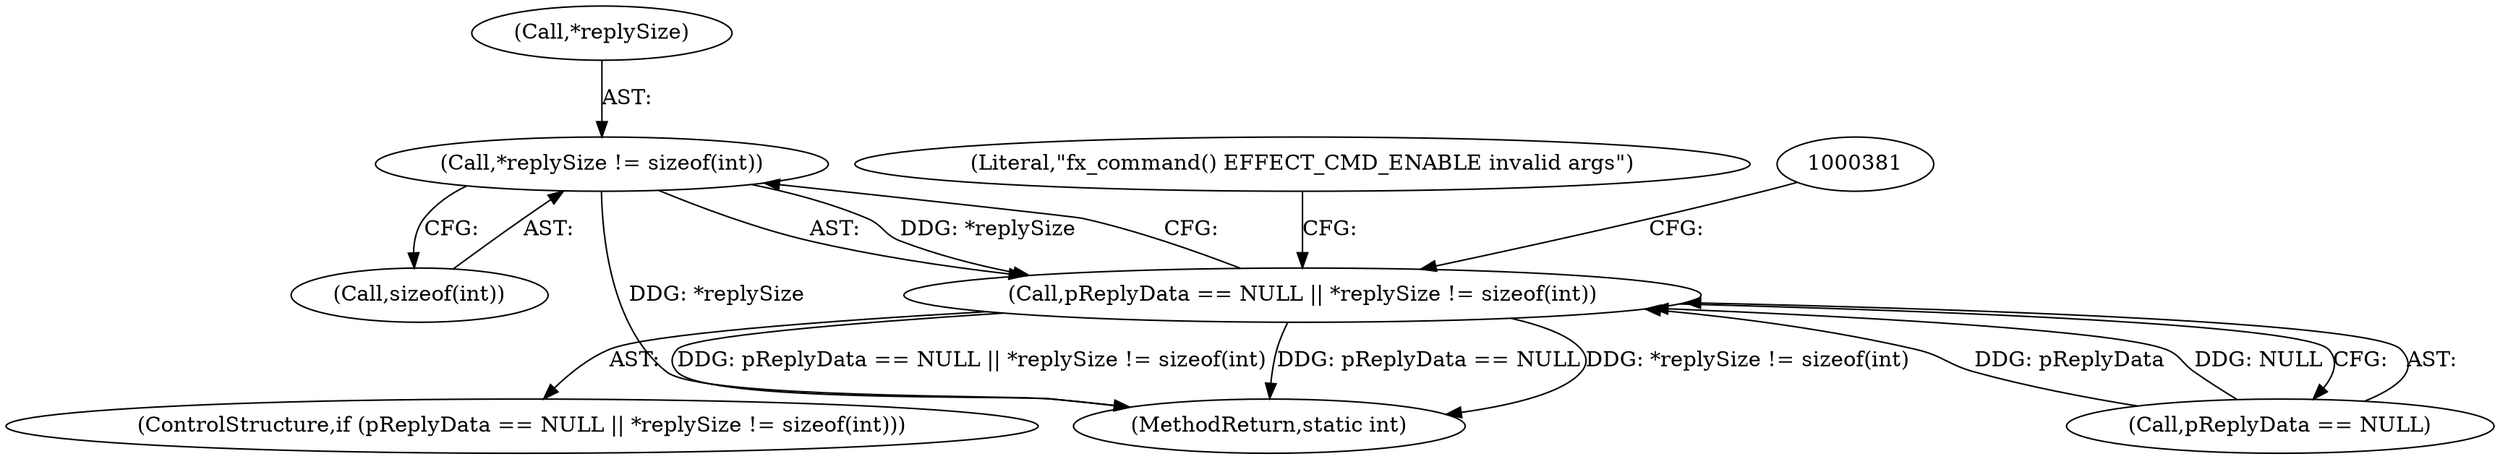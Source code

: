 digraph "0_Android_073a80800f341325932c66818ce4302b312909a4_0@API" {
"1000367" [label="(Call,*replySize != sizeof(int))"];
"1000363" [label="(Call,pReplyData == NULL || *replySize != sizeof(int))"];
"1000374" [label="(Literal,\"fx_command() EFFECT_CMD_ENABLE invalid args\")"];
"1000368" [label="(Call,*replySize)"];
"1000370" [label="(Call,sizeof(int))"];
"1000487" [label="(MethodReturn,static int)"];
"1000363" [label="(Call,pReplyData == NULL || *replySize != sizeof(int))"];
"1000362" [label="(ControlStructure,if (pReplyData == NULL || *replySize != sizeof(int)))"];
"1000367" [label="(Call,*replySize != sizeof(int))"];
"1000364" [label="(Call,pReplyData == NULL)"];
"1000367" -> "1000363"  [label="AST: "];
"1000367" -> "1000370"  [label="CFG: "];
"1000368" -> "1000367"  [label="AST: "];
"1000370" -> "1000367"  [label="AST: "];
"1000363" -> "1000367"  [label="CFG: "];
"1000367" -> "1000487"  [label="DDG: *replySize"];
"1000367" -> "1000363"  [label="DDG: *replySize"];
"1000363" -> "1000362"  [label="AST: "];
"1000363" -> "1000364"  [label="CFG: "];
"1000364" -> "1000363"  [label="AST: "];
"1000374" -> "1000363"  [label="CFG: "];
"1000381" -> "1000363"  [label="CFG: "];
"1000363" -> "1000487"  [label="DDG: pReplyData == NULL"];
"1000363" -> "1000487"  [label="DDG: *replySize != sizeof(int)"];
"1000363" -> "1000487"  [label="DDG: pReplyData == NULL || *replySize != sizeof(int)"];
"1000364" -> "1000363"  [label="DDG: pReplyData"];
"1000364" -> "1000363"  [label="DDG: NULL"];
}
